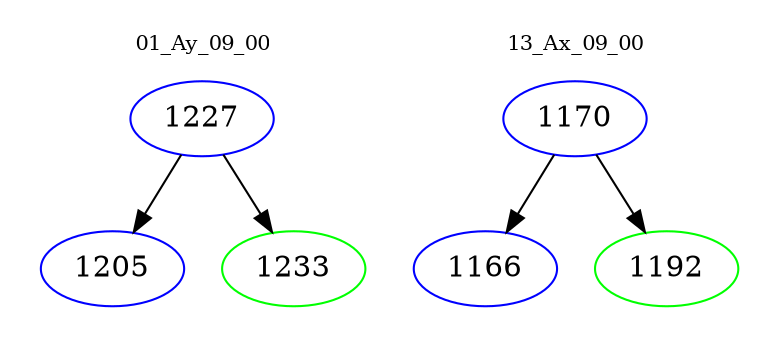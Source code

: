 digraph{
subgraph cluster_0 {
color = white
label = "01_Ay_09_00";
fontsize=10;
T0_1227 [label="1227", color="blue"]
T0_1227 -> T0_1205 [color="black"]
T0_1205 [label="1205", color="blue"]
T0_1227 -> T0_1233 [color="black"]
T0_1233 [label="1233", color="green"]
}
subgraph cluster_1 {
color = white
label = "13_Ax_09_00";
fontsize=10;
T1_1170 [label="1170", color="blue"]
T1_1170 -> T1_1166 [color="black"]
T1_1166 [label="1166", color="blue"]
T1_1170 -> T1_1192 [color="black"]
T1_1192 [label="1192", color="green"]
}
}
